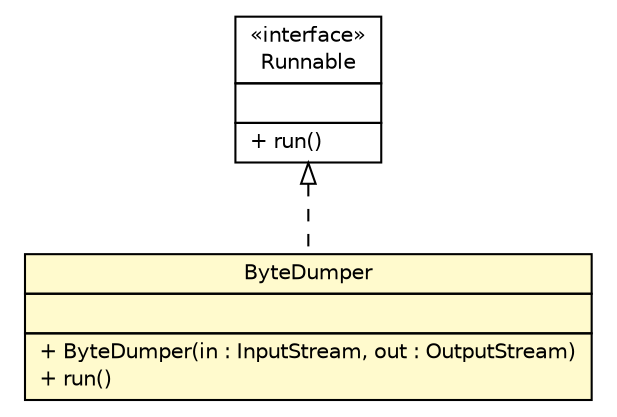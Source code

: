 #!/usr/local/bin/dot
#
# Class diagram 
# Generated by UMLGraph version R5_6 (http://www.umlgraph.org/)
#

digraph G {
	edge [fontname="Helvetica",fontsize=10,labelfontname="Helvetica",labelfontsize=10];
	node [fontname="Helvetica",fontsize=10,shape=plaintext];
	nodesep=0.25;
	ranksep=0.5;
	// sorcer.util.ByteDumper
	c109311 [label=<<table title="sorcer.util.ByteDumper" border="0" cellborder="1" cellspacing="0" cellpadding="2" port="p" bgcolor="lemonChiffon" href="./ByteDumper.html">
		<tr><td><table border="0" cellspacing="0" cellpadding="1">
<tr><td align="center" balign="center"> ByteDumper </td></tr>
		</table></td></tr>
		<tr><td><table border="0" cellspacing="0" cellpadding="1">
<tr><td align="left" balign="left">  </td></tr>
		</table></td></tr>
		<tr><td><table border="0" cellspacing="0" cellpadding="1">
<tr><td align="left" balign="left"> + ByteDumper(in : InputStream, out : OutputStream) </td></tr>
<tr><td align="left" balign="left"> + run() </td></tr>
		</table></td></tr>
		</table>>, URL="./ByteDumper.html", fontname="Helvetica", fontcolor="black", fontsize=10.0];
	//sorcer.util.ByteDumper implements java.lang.Runnable
	c109937:p -> c109311:p [dir=back,arrowtail=empty,style=dashed];
	// java.lang.Runnable
	c109937 [label=<<table title="java.lang.Runnable" border="0" cellborder="1" cellspacing="0" cellpadding="2" port="p" href="http://docs.oracle.com/javase/7/docs/api/java/lang/Runnable.html">
		<tr><td><table border="0" cellspacing="0" cellpadding="1">
<tr><td align="center" balign="center"> &#171;interface&#187; </td></tr>
<tr><td align="center" balign="center"> Runnable </td></tr>
		</table></td></tr>
		<tr><td><table border="0" cellspacing="0" cellpadding="1">
<tr><td align="left" balign="left">  </td></tr>
		</table></td></tr>
		<tr><td><table border="0" cellspacing="0" cellpadding="1">
<tr><td align="left" balign="left"> + run() </td></tr>
		</table></td></tr>
		</table>>, URL="http://docs.oracle.com/javase/7/docs/api/java/lang/Runnable.html", fontname="Helvetica", fontcolor="black", fontsize=10.0];
}

